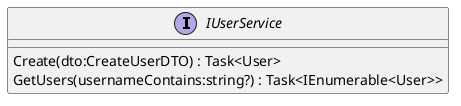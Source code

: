 @startuml
interface IUserService {
    Create(dto:CreateUserDTO) : Task<User>
    GetUsers(usernameContains:string?) : Task<IEnumerable<User>>
}
@enduml
